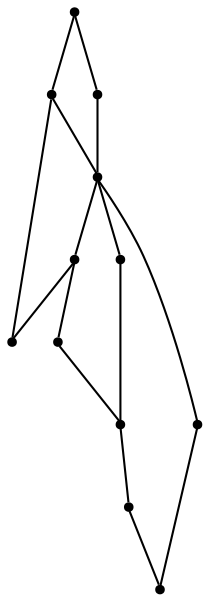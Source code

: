 graph {
  node [shape=point,comment="{\"directed\":false,\"doi\":\"10.4230/LIPIcs.GD.2024.11\",\"figure\":\"3 (3)\"}"]

  v0 [pos="1916.3277719003852,1590.4988375464447"]
  v1 [pos="1963.0073143504942,1546.1557258576713"]
  v2 [pos="1869.6482930460795,1546.1557258576713"]
  v3 [pos="1819.055192032156,1590.4988375464447"]
  v4 [pos="1822.9687505959703,1683.952076406472"]
  v5 [pos="1682.9301550435446,1480.6741151368158"]
  v6 [pos="1776.2892717416648,1546.1557258576713"]
  v7 [pos="1776.2893035395666,1637.6712838085534"]
  v8 [pos="1682.93025043725,1546.1557258576713"]
  v9 [pos="1589.571229132835,1546.1557258576713"]
  v10 [pos="1589.587795839681,1637.6712838085534"]
  v11 [pos="1496.2120806368132,1546.1557258576713"]

  v11 -- v9 [id="-239",pos="1496.2120806368132,1546.1557258576713 1496.212112434715,1571.9316632068305 1517.1095663160943,1592.824105501861 1542.891686682726,1592.824105501861 1568.6736798577504,1592.824105501861 1589.5711337391297,1571.9316632068305 1589.571229132835,1546.1557258576713"]
  v11 -- v10 [id="-240",pos="1496.2120806368132,1546.1557258576713 1497.1707555786413,1597.7116697113313 1539.7532337735602,1638.7299000028463 1589.587795839681,1637.6712838085534"]
  v10 -- v8 [id="-242",pos="1589.587795839681,1637.6712838085534 1641.5437867233084,1636.8381242523965 1682.029892847351,1596.361727426813 1682.93025043725,1546.1557258576713"]
  v9 -- v8 [id="-243",pos="1589.571229132835,1546.1557258576713 1594.6266185529337,1532.6761401447795 1605.2670868415694,1522.038223632352 1618.7500331692745,1516.983824053883 1644.5320263442989,1507.3209788901445 1673.2649919993864,1520.3797885085119 1682.93025043725,1546.1557258576713"]
  v9 -- v5 [id="-244",pos="1589.571229132835,1546.1557258576713 1599.5489337539354,1518.0297241377339 1621.684216357179,1495.8997499744924 1649.8169648176017,1485.924469977195 1660.7701209187937,1482.0403119024786 1671.9518028867715,1480.1982936358818 1682.9301550435446,1480.6741151368158"]
  v8 -- v4 [id="-245",pos="1682.93025043725,1546.1557258576713 1682.9301550435446,1623.4793415887034 1745.6265868191147,1686.1607376291356 1822.9687505959703,1683.952076406472"]
  v8 -- v7 [id="-246",pos="1682.93025043725,1546.1557258576713 1682.9301550435446,1597.703404239544 1724.7291329377354,1639.492357984946 1776.2893035395666,1637.6712838085534"]
  v8 -- v6 [id="-248",pos="1682.93025043725,1546.1557258576713 1688.0483453197282,1535.1636656694352 1696.884091892937,1526.3300380676167 1707.8787888077948,1521.2132023868778 1733.6609091744265,1509.2127546405945 1764.2901745021686,1520.3797885085119 1776.2892717416648,1546.1557258576713"]
  v7 -- v2 [id="-250",pos="1776.2893035395666,1637.6712838085534 1827.8492197581832,1639.492357984946 1869.6481976523742,1597.703404239544 1869.6482930460795,1546.1557258576713"]
  v6 -- v3 [id="-251",pos="1776.2892717416648,1546.1557258576713 1776.2893035395666,1571.9316632068305 1797.186757420946,1592.824105501861 1819.055192032156,1590.4988375464447"]
  v6 -- v5 [id="-252",pos="1776.2892717416648,1546.1557258576713 1761.8860208872525,1505.5585768126055 1723.704780260474,1480.2074570758973 1682.9301550435446,1480.6741151368158"]
  v4 -- v1 [id="-257",pos="1822.9687505959703,1683.952076406472 1900.310914372826,1686.1607376291356 1963.0073461483962,1623.4793415887034 1963.0073143504942,1546.1557258576713"]
  v3 -- v2 [id="-258",pos="1819.055192032156,1590.4988375464447 1848.750870962602,1592.824105501861 1869.6483248439813,1571.9316632068305 1869.6482930460795,1546.1557258576713"]
  v2 -- v0 [id="-259",pos="1869.6482930460795,1546.1557258576713 1869.6483248439813,1571.9316632068305 1890.5457787253606,1592.824105501861 1916.3277719003852,1590.4988375464447"]
  v0 -- v1 [id="-260",pos="1916.3277719003852,1590.4988375464447 1942.109892267017,1592.824105501861 1963.0073461483962,1571.9316632068305 1963.0073143504942,1546.1557258576713"]
}